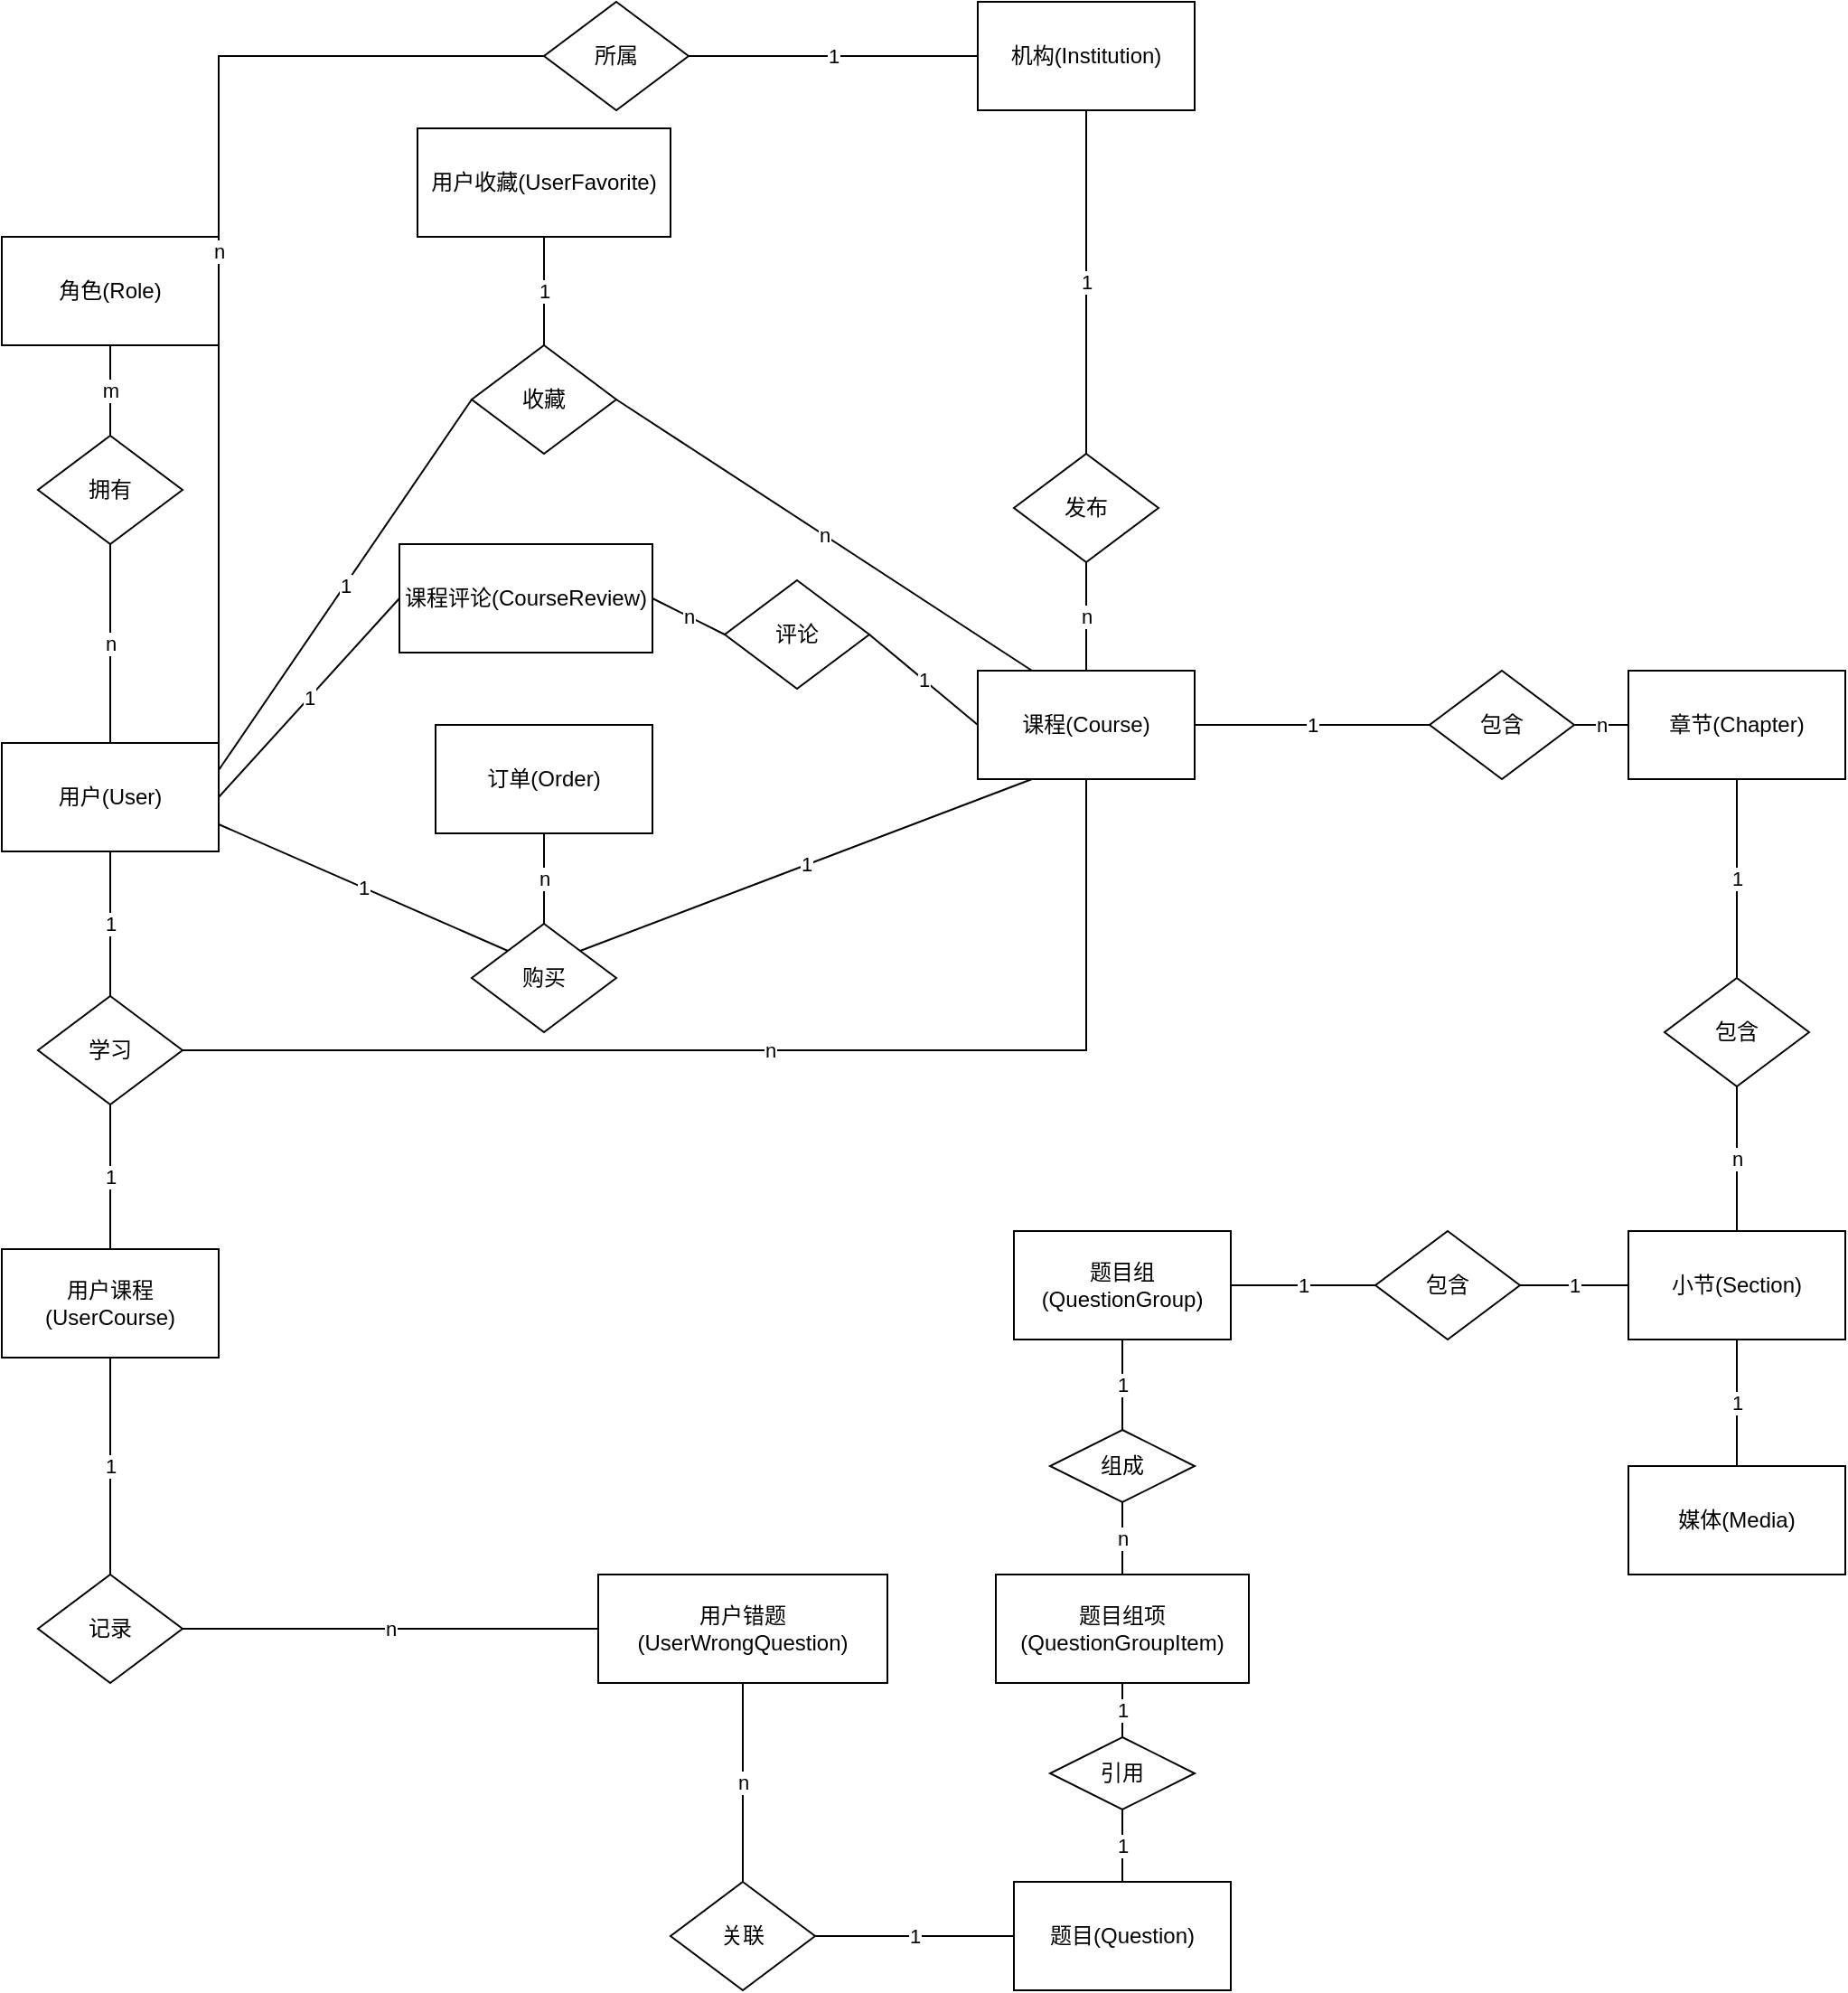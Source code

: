 <mxfile version="27.0.3">
  <diagram name="第 1 页" id="VeTnryH_7OS704gSLsXG">
    <mxGraphModel dx="1747" dy="2701" grid="1" gridSize="10" guides="1" tooltips="1" connect="1" arrows="1" fold="1" page="1" pageScale="1" pageWidth="1169" pageHeight="1654" math="0" shadow="0">
      <root>
        <mxCell id="0" />
        <mxCell id="1" parent="0" />
        <mxCell id="user_entity" value="用户(User)" style="whiteSpace=wrap;html=1;" parent="1" vertex="1">
          <mxGeometry x="70" y="290" width="120" height="60" as="geometry" />
        </mxCell>
        <mxCell id="role_entity" value="角色(Role)" style="whiteSpace=wrap;html=1;" parent="1" vertex="1">
          <mxGeometry x="70" y="10" width="120" height="60" as="geometry" />
        </mxCell>
        <mxCell id="institution_entity" value="机构(Institution)" style="whiteSpace=wrap;html=1;" parent="1" vertex="1">
          <mxGeometry x="610" y="-120" width="120" height="60" as="geometry" />
        </mxCell>
        <mxCell id="course_entity" value="课程(Course)" style="whiteSpace=wrap;html=1;" parent="1" vertex="1">
          <mxGeometry x="610" y="250" width="120" height="60" as="geometry" />
        </mxCell>
        <mxCell id="chapter_entity" value="章节(Chapter)" style="whiteSpace=wrap;html=1;" parent="1" vertex="1">
          <mxGeometry x="970" y="250" width="120" height="60" as="geometry" />
        </mxCell>
        <mxCell id="section_entity" value="小节(Section)" style="whiteSpace=wrap;html=1;" parent="1" vertex="1">
          <mxGeometry x="970" y="560" width="120" height="60" as="geometry" />
        </mxCell>
        <mxCell id="media_entity" value="媒体(Media)" style="whiteSpace=wrap;html=1;" parent="1" vertex="1">
          <mxGeometry x="970" y="690" width="120" height="60" as="geometry" />
        </mxCell>
        <mxCell id="question_entity" value="题目(Question)" style="whiteSpace=wrap;html=1;" parent="1" vertex="1">
          <mxGeometry x="630" y="920" width="120" height="60" as="geometry" />
        </mxCell>
        <mxCell id="question_group_entity" value="题目组(QuestionGroup)" style="whiteSpace=wrap;html=1;" parent="1" vertex="1">
          <mxGeometry x="630" y="560" width="120" height="60" as="geometry" />
        </mxCell>
        <mxCell id="question_group_item_entity" value="题目组项(QuestionGroupItem)" style="whiteSpace=wrap;html=1;" parent="1" vertex="1">
          <mxGeometry x="620" y="750" width="140" height="60" as="geometry" />
        </mxCell>
        <mxCell id="user_course_entity" value="用户课程(UserCourse)" style="whiteSpace=wrap;html=1;" parent="1" vertex="1">
          <mxGeometry x="70" y="570" width="120" height="60" as="geometry" />
        </mxCell>
        <mxCell id="order_entity" value="订单(Order)" style="whiteSpace=wrap;html=1;" parent="1" vertex="1">
          <mxGeometry x="310" y="280" width="120" height="60" as="geometry" />
        </mxCell>
        <mxCell id="user_favorite_entity" value="用户收藏(UserFavorite)" style="whiteSpace=wrap;html=1;" parent="1" vertex="1">
          <mxGeometry x="300" y="-50" width="140" height="60" as="geometry" />
        </mxCell>
        <mxCell id="course_review_entity" value="课程评论(CourseReview)" style="whiteSpace=wrap;html=1;" parent="1" vertex="1">
          <mxGeometry x="290" y="180" width="140" height="60" as="geometry" />
        </mxCell>
        <mxCell id="user_wrong_question_entity" value="用户错题(UserWrongQuestion)" style="whiteSpace=wrap;html=1;" parent="1" vertex="1">
          <mxGeometry x="400" y="750" width="160" height="60" as="geometry" />
        </mxCell>
        <mxCell id="user_role_relation" value="拥有" style="rhombus;whiteSpace=wrap;html=1;" parent="1" vertex="1">
          <mxGeometry x="90" y="120" width="80" height="60" as="geometry" />
        </mxCell>
        <mxCell id="user_institution_relation" value="所属" style="rhombus;whiteSpace=wrap;html=1;" parent="1" vertex="1">
          <mxGeometry x="370" y="-120" width="80" height="60" as="geometry" />
        </mxCell>
        <mxCell id="institution_course_relation" value="发布" style="rhombus;whiteSpace=wrap;html=1;" parent="1" vertex="1">
          <mxGeometry x="630" y="130" width="80" height="60" as="geometry" />
        </mxCell>
        <mxCell id="course_chapter_relation" value="包含" style="rhombus;whiteSpace=wrap;html=1;" parent="1" vertex="1">
          <mxGeometry x="860" y="250" width="80" height="60" as="geometry" />
        </mxCell>
        <mxCell id="chapter_section_relation" value="包含" style="rhombus;whiteSpace=wrap;html=1;" parent="1" vertex="1">
          <mxGeometry x="990" y="420" width="80" height="60" as="geometry" />
        </mxCell>
        <mxCell id="section_question_group_relation" value="包含" style="rhombus;whiteSpace=wrap;html=1;" parent="1" vertex="1">
          <mxGeometry x="830" y="560" width="80" height="60" as="geometry" />
        </mxCell>
        <mxCell id="question_group_item_relation" value="组成" style="rhombus;whiteSpace=wrap;html=1;" parent="1" vertex="1">
          <mxGeometry x="650" y="670" width="80" height="40" as="geometry" />
        </mxCell>
        <mxCell id="question_group_item_question_relation" value="引用" style="rhombus;whiteSpace=wrap;html=1;" parent="1" vertex="1">
          <mxGeometry x="650" y="840" width="80" height="40" as="geometry" />
        </mxCell>
        <mxCell id="user_course_order_relation" value="购买" style="rhombus;whiteSpace=wrap;html=1;" parent="1" vertex="1">
          <mxGeometry x="330" y="390" width="80" height="60" as="geometry" />
        </mxCell>
        <mxCell id="user_learn_course_relation" value="学习" style="rhombus;whiteSpace=wrap;html=1;" parent="1" vertex="1">
          <mxGeometry x="90" y="430" width="80" height="60" as="geometry" />
        </mxCell>
        <mxCell id="user_favorite_relation" value="收藏" style="rhombus;whiteSpace=wrap;html=1;" parent="1" vertex="1">
          <mxGeometry x="330" y="70" width="80" height="60" as="geometry" />
        </mxCell>
        <mxCell id="course_review_relation" value="评论" style="rhombus;whiteSpace=wrap;html=1;" parent="1" vertex="1">
          <mxGeometry x="470" y="200" width="80" height="60" as="geometry" />
        </mxCell>
        <mxCell id="user_wrong_question_relation" value="记录" style="rhombus;whiteSpace=wrap;html=1;" parent="1" vertex="1">
          <mxGeometry x="90" y="750" width="80" height="60" as="geometry" />
        </mxCell>
        <mxCell id="wrong_question_relation" value="关联" style="rhombus;whiteSpace=wrap;html=1;" parent="1" vertex="1">
          <mxGeometry x="440" y="920" width="80" height="60" as="geometry" />
        </mxCell>
        <mxCell id="user_to_role_relation" value="n" style="endArrow=none;html=1;rounded=0;exitX=0.5;exitY=0;exitDx=0;exitDy=0;entryX=0.5;entryY=1;entryDx=0;entryDy=0;" parent="1" source="user_entity" target="user_role_relation" edge="1">
          <mxGeometry relative="1" as="geometry" />
        </mxCell>
        <mxCell id="role_to_user_relation" value="m" style="endArrow=none;html=1;rounded=0;exitX=0.5;exitY=1;exitDx=0;exitDy=0;entryX=0.5;entryY=0;entryDx=0;entryDy=0;" parent="1" source="role_entity" target="user_role_relation" edge="1">
          <mxGeometry relative="1" as="geometry" />
        </mxCell>
        <mxCell id="user_to_institution_relation" value="n" style="endArrow=none;html=1;rounded=0;entryX=0;entryY=0.5;entryDx=0;entryDy=0;exitX=1;exitY=0.25;exitDx=0;exitDy=0;" parent="1" source="user_entity" target="user_institution_relation" edge="1">
          <mxGeometry relative="1" as="geometry">
            <Array as="points">
              <mxPoint x="190" y="-90" />
            </Array>
            <mxPoint x="190" y="290" as="sourcePoint" />
          </mxGeometry>
        </mxCell>
        <mxCell id="institution_to_user_relation" value="1" style="endArrow=none;html=1;rounded=0;exitX=0;exitY=0.5;exitDx=0;exitDy=0;entryX=1;entryY=0.5;entryDx=0;entryDy=0;" parent="1" source="institution_entity" target="user_institution_relation" edge="1">
          <mxGeometry relative="1" as="geometry" />
        </mxCell>
        <mxCell id="institution_to_course_relation" value="1" style="endArrow=none;html=1;rounded=0;exitX=0.5;exitY=1;exitDx=0;exitDy=0;entryX=0.5;entryY=0;entryDx=0;entryDy=0;" parent="1" source="institution_entity" target="institution_course_relation" edge="1">
          <mxGeometry relative="1" as="geometry" />
        </mxCell>
        <mxCell id="course_to_institution_relation" value="n" style="endArrow=none;html=1;rounded=0;exitX=0.5;exitY=0;exitDx=0;exitDy=0;entryX=0.5;entryY=1;entryDx=0;entryDy=0;" parent="1" source="course_entity" target="institution_course_relation" edge="1">
          <mxGeometry relative="1" as="geometry" />
        </mxCell>
        <mxCell id="course_to_chapter_relation" value="1" style="endArrow=none;html=1;rounded=0;exitX=1;exitY=0.5;exitDx=0;exitDy=0;entryX=0;entryY=0.5;entryDx=0;entryDy=0;" parent="1" source="course_entity" target="course_chapter_relation" edge="1">
          <mxGeometry relative="1" as="geometry" />
        </mxCell>
        <mxCell id="chapter_to_course_relation" value="n" style="endArrow=none;html=1;rounded=0;exitX=0;exitY=0.5;exitDx=0;exitDy=0;entryX=1;entryY=0.5;entryDx=0;entryDy=0;" parent="1" source="chapter_entity" target="course_chapter_relation" edge="1">
          <mxGeometry relative="1" as="geometry" />
        </mxCell>
        <mxCell id="chapter_to_section_relation" value="1" style="endArrow=none;html=1;rounded=0;exitX=0.5;exitY=1;exitDx=0;exitDy=0;entryX=0.5;entryY=0;entryDx=0;entryDy=0;" parent="1" source="chapter_entity" target="chapter_section_relation" edge="1">
          <mxGeometry relative="1" as="geometry" />
        </mxCell>
        <mxCell id="section_to_chapter_relation" value="n" style="endArrow=none;html=1;rounded=0;exitX=0.5;exitY=0;exitDx=0;exitDy=0;entryX=0.5;entryY=1;entryDx=0;entryDy=0;" parent="1" source="section_entity" target="chapter_section_relation" edge="1">
          <mxGeometry relative="1" as="geometry" />
        </mxCell>
        <mxCell id="section_to_media_relation" value="1" style="endArrow=none;html=1;rounded=0;exitX=0.5;exitY=1;exitDx=0;exitDy=0;" parent="1" source="section_entity" target="media_entity" edge="1">
          <mxGeometry relative="1" as="geometry" />
        </mxCell>
        <mxCell id="section_to_question_group_relation" value="1" style="endArrow=none;html=1;rounded=0;exitX=0;exitY=0.5;exitDx=0;exitDy=0;entryX=1;entryY=0.5;entryDx=0;entryDy=0;" parent="1" source="section_entity" target="section_question_group_relation" edge="1">
          <mxGeometry relative="1" as="geometry" />
        </mxCell>
        <mxCell id="question_group_to_section_relation" value="1" style="endArrow=none;html=1;rounded=0;entryX=0;entryY=0.5;entryDx=0;entryDy=0;" parent="1" source="question_group_entity" target="section_question_group_relation" edge="1">
          <mxGeometry relative="1" as="geometry" />
        </mxCell>
        <mxCell id="question_group_to_item_relation" value="1" style="endArrow=none;html=1;rounded=0;exitX=0.5;exitY=1;exitDx=0;exitDy=0;entryX=0.5;entryY=0;entryDx=0;entryDy=0;" parent="1" source="question_group_entity" target="question_group_item_relation" edge="1">
          <mxGeometry relative="1" as="geometry" />
        </mxCell>
        <mxCell id="question_group_item_to_group_relation" value="n" style="endArrow=none;html=1;rounded=0;exitX=0.5;exitY=0;exitDx=0;exitDy=0;entryX=0.5;entryY=1;entryDx=0;entryDy=0;" parent="1" source="question_group_item_entity" target="question_group_item_relation" edge="1">
          <mxGeometry relative="1" as="geometry" />
        </mxCell>
        <mxCell id="question_group_item_to_question_relation" value="1" style="endArrow=none;html=1;rounded=0;exitX=0.5;exitY=1;exitDx=0;exitDy=0;entryX=0.5;entryY=0;entryDx=0;entryDy=0;" parent="1" source="question_group_item_entity" target="question_group_item_question_relation" edge="1">
          <mxGeometry relative="1" as="geometry" />
        </mxCell>
        <mxCell id="question_to_group_item_relation" value="1" style="endArrow=none;html=1;rounded=0;exitX=0.5;exitY=0;exitDx=0;exitDy=0;entryX=0.5;entryY=1;entryDx=0;entryDy=0;" parent="1" source="question_entity" target="question_group_item_question_relation" edge="1">
          <mxGeometry relative="1" as="geometry" />
        </mxCell>
        <mxCell id="user_to_order_relation" value="1" style="endArrow=none;html=1;rounded=0;exitX=1;exitY=0.75;exitDx=0;exitDy=0;entryX=0;entryY=0;entryDx=0;entryDy=0;" parent="1" source="user_entity" target="user_course_order_relation" edge="1">
          <mxGeometry relative="1" as="geometry" />
        </mxCell>
        <mxCell id="course_to_order_relation" value="1" style="endArrow=none;html=1;rounded=0;exitX=0.25;exitY=1;exitDx=0;exitDy=0;entryX=1;entryY=0;entryDx=0;entryDy=0;" parent="1" source="course_entity" target="user_course_order_relation" edge="1">
          <mxGeometry relative="1" as="geometry" />
        </mxCell>
        <mxCell id="order_to_user_course_relation" value="n" style="endArrow=none;html=1;rounded=0;exitX=0.5;exitY=1;exitDx=0;exitDy=0;" parent="1" source="order_entity" edge="1">
          <mxGeometry relative="1" as="geometry">
            <Array as="points" />
            <mxPoint x="370" y="390" as="targetPoint" />
          </mxGeometry>
        </mxCell>
        <mxCell id="user_to_usercourse_relation" value="1" style="endArrow=none;html=1;rounded=0;exitX=0.5;exitY=1;exitDx=0;exitDy=0;entryX=0.5;entryY=0;entryDx=0;entryDy=0;" parent="1" source="user_entity" target="user_learn_course_relation" edge="1">
          <mxGeometry relative="1" as="geometry" />
        </mxCell>
        <mxCell id="course_to_usercourse_relation" value="n" style="endArrow=none;html=1;rounded=0;exitX=0.5;exitY=1;exitDx=0;exitDy=0;entryX=1;entryY=0.5;entryDx=0;entryDy=0;" parent="1" source="course_entity" target="user_learn_course_relation" edge="1">
          <mxGeometry relative="1" as="geometry">
            <Array as="points">
              <mxPoint x="670" y="460" />
            </Array>
          </mxGeometry>
        </mxCell>
        <mxCell id="usercourse_to_relation" value="1" style="endArrow=none;html=1;rounded=0;exitX=0.5;exitY=0;exitDx=0;exitDy=0;entryX=0.5;entryY=1;entryDx=0;entryDy=0;" parent="1" source="user_course_entity" target="user_learn_course_relation" edge="1">
          <mxGeometry relative="1" as="geometry" />
        </mxCell>
        <mxCell id="user_to_favorite_relation" value="1" style="endArrow=none;html=1;rounded=0;exitX=1;exitY=0.25;exitDx=0;exitDy=0;entryX=0;entryY=0.5;entryDx=0;entryDy=0;" parent="1" source="user_entity" target="user_favorite_relation" edge="1">
          <mxGeometry relative="1" as="geometry" />
        </mxCell>
        <mxCell id="course_to_favorite_relation" value="n" style="endArrow=none;html=1;rounded=0;exitX=0.25;exitY=0;exitDx=0;exitDy=0;entryX=1;entryY=0.5;entryDx=0;entryDy=0;" parent="1" source="course_entity" target="user_favorite_relation" edge="1">
          <mxGeometry relative="1" as="geometry" />
        </mxCell>
        <mxCell id="favorite_entity_relation" value="1" style="endArrow=none;html=1;rounded=0;exitX=0.5;exitY=1;exitDx=0;exitDy=0;entryX=0.5;entryY=0;entryDx=0;entryDy=0;" parent="1" source="user_favorite_entity" target="user_favorite_relation" edge="1">
          <mxGeometry relative="1" as="geometry" />
        </mxCell>
        <mxCell id="user_to_review_relation" value="1" style="endArrow=none;html=1;rounded=0;exitX=1;exitY=0.5;exitDx=0;exitDy=0;entryX=0;entryY=0.5;entryDx=0;entryDy=0;" parent="1" source="user_entity" target="course_review_entity" edge="1">
          <mxGeometry relative="1" as="geometry" />
        </mxCell>
        <mxCell id="course_to_review_relation" value="1" style="endArrow=none;html=1;rounded=0;exitX=0;exitY=0.5;exitDx=0;exitDy=0;entryX=1;entryY=0.5;entryDx=0;entryDy=0;" parent="1" source="course_entity" target="course_review_relation" edge="1">
          <mxGeometry relative="1" as="geometry" />
        </mxCell>
        <mxCell id="review_entity_relation" value="n" style="endArrow=none;html=1;rounded=0;exitX=1;exitY=0.5;exitDx=0;exitDy=0;entryX=0;entryY=0.5;entryDx=0;entryDy=0;" parent="1" source="course_review_entity" target="course_review_relation" edge="1">
          <mxGeometry relative="1" as="geometry" />
        </mxCell>
        <mxCell id="user_to_wrong_question_relation" value="1" style="endArrow=none;html=1;rounded=0;exitX=0.5;exitY=1;exitDx=0;exitDy=0;entryX=0.5;entryY=0;entryDx=0;entryDy=0;" parent="1" source="user_course_entity" target="user_wrong_question_relation" edge="1">
          <mxGeometry relative="1" as="geometry" />
        </mxCell>
        <mxCell id="wrong_question_to_user_relation" value="n" style="endArrow=none;html=1;rounded=0;exitX=0;exitY=0.5;exitDx=0;exitDy=0;entryX=1;entryY=0.5;entryDx=0;entryDy=0;" parent="1" source="user_wrong_question_entity" target="user_wrong_question_relation" edge="1">
          <mxGeometry relative="1" as="geometry">
            <Array as="points" />
          </mxGeometry>
        </mxCell>
        <mxCell id="wrong_question_to_question_relation" value="n" style="endArrow=none;html=1;rounded=0;exitX=0.5;exitY=1;exitDx=0;exitDy=0;entryX=0.5;entryY=0;entryDx=0;entryDy=0;" parent="1" source="user_wrong_question_entity" target="wrong_question_relation" edge="1">
          <mxGeometry relative="1" as="geometry" />
        </mxCell>
        <mxCell id="question_to_wrong_question_relation" value="1" style="endArrow=none;html=1;rounded=0;exitX=0;exitY=0.5;exitDx=0;exitDy=0;entryX=1;entryY=0.5;entryDx=0;entryDy=0;" parent="1" source="question_entity" target="wrong_question_relation" edge="1">
          <mxGeometry relative="1" as="geometry" />
        </mxCell>
      </root>
    </mxGraphModel>
  </diagram>
</mxfile>
